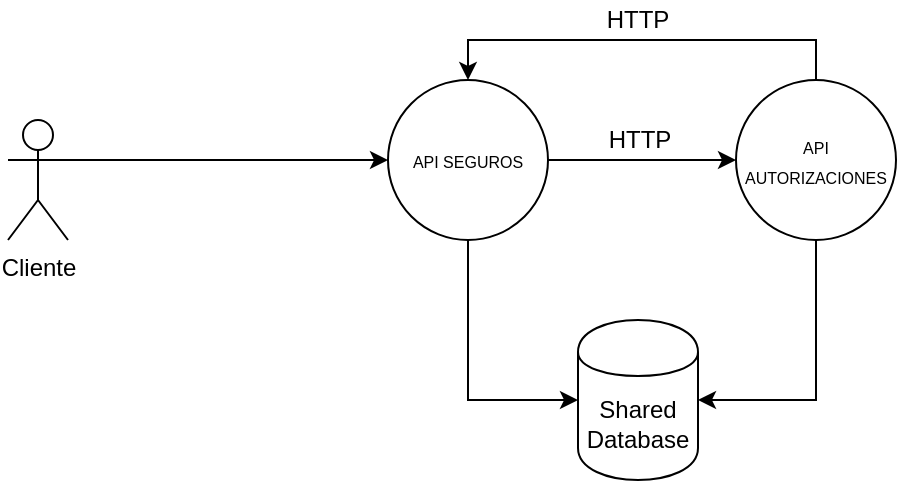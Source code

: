 <mxfile version="12.7.2" type="device"><diagram id="8zgJMJIMe3vgyKplozOZ" name="Page-1"><mxGraphModel dx="1038" dy="580" grid="1" gridSize="10" guides="1" tooltips="1" connect="1" arrows="1" fold="1" page="1" pageScale="1" pageWidth="850" pageHeight="1100" math="0" shadow="0"><root><mxCell id="0"/><mxCell id="1" parent="0"/><mxCell id="2U5Rf9obR_13toanb7y7-1" value="Shared Database" style="shape=cylinder;whiteSpace=wrap;html=1;boundedLbl=1;backgroundOutline=1;" vertex="1" parent="1"><mxGeometry x="395" y="200" width="60" height="80" as="geometry"/></mxCell><mxCell id="2U5Rf9obR_13toanb7y7-6" style="edgeStyle=orthogonalEdgeStyle;rounded=0;orthogonalLoop=1;jettySize=auto;html=1;exitX=1;exitY=0.333;exitDx=0;exitDy=0;exitPerimeter=0;entryX=0;entryY=0.5;entryDx=0;entryDy=0;" edge="1" parent="1" source="2U5Rf9obR_13toanb7y7-2" target="2U5Rf9obR_13toanb7y7-3"><mxGeometry relative="1" as="geometry"/></mxCell><mxCell id="2U5Rf9obR_13toanb7y7-2" value="Cliente" style="shape=umlActor;verticalLabelPosition=bottom;labelBackgroundColor=#ffffff;verticalAlign=top;html=1;outlineConnect=0;" vertex="1" parent="1"><mxGeometry x="110" y="100" width="30" height="60" as="geometry"/></mxCell><mxCell id="2U5Rf9obR_13toanb7y7-7" style="edgeStyle=orthogonalEdgeStyle;rounded=0;orthogonalLoop=1;jettySize=auto;html=1;exitX=1;exitY=0.5;exitDx=0;exitDy=0;" edge="1" parent="1" source="2U5Rf9obR_13toanb7y7-3" target="2U5Rf9obR_13toanb7y7-4"><mxGeometry relative="1" as="geometry"/></mxCell><mxCell id="2U5Rf9obR_13toanb7y7-8" style="edgeStyle=orthogonalEdgeStyle;rounded=0;orthogonalLoop=1;jettySize=auto;html=1;exitX=0.5;exitY=1;exitDx=0;exitDy=0;entryX=0;entryY=0.5;entryDx=0;entryDy=0;" edge="1" parent="1" source="2U5Rf9obR_13toanb7y7-3" target="2U5Rf9obR_13toanb7y7-1"><mxGeometry relative="1" as="geometry"/></mxCell><mxCell id="2U5Rf9obR_13toanb7y7-3" value="&lt;font style=&quot;font-size: 8px&quot;&gt;API SEGUROS&lt;/font&gt;" style="ellipse;whiteSpace=wrap;html=1;aspect=fixed;" vertex="1" parent="1"><mxGeometry x="300" y="80" width="80" height="80" as="geometry"/></mxCell><mxCell id="2U5Rf9obR_13toanb7y7-9" style="edgeStyle=orthogonalEdgeStyle;rounded=0;orthogonalLoop=1;jettySize=auto;html=1;exitX=0.5;exitY=1;exitDx=0;exitDy=0;entryX=1;entryY=0.5;entryDx=0;entryDy=0;" edge="1" parent="1" source="2U5Rf9obR_13toanb7y7-4" target="2U5Rf9obR_13toanb7y7-1"><mxGeometry relative="1" as="geometry"/></mxCell><mxCell id="2U5Rf9obR_13toanb7y7-11" style="edgeStyle=orthogonalEdgeStyle;rounded=0;orthogonalLoop=1;jettySize=auto;html=1;exitX=0.5;exitY=0;exitDx=0;exitDy=0;entryX=0.5;entryY=0;entryDx=0;entryDy=0;" edge="1" parent="1" source="2U5Rf9obR_13toanb7y7-4" target="2U5Rf9obR_13toanb7y7-3"><mxGeometry relative="1" as="geometry"/></mxCell><mxCell id="2U5Rf9obR_13toanb7y7-4" value="&lt;font style=&quot;font-size: 8px&quot;&gt;API AUTORIZACIONES&lt;/font&gt;" style="ellipse;whiteSpace=wrap;html=1;aspect=fixed;" vertex="1" parent="1"><mxGeometry x="474" y="80" width="80" height="80" as="geometry"/></mxCell><mxCell id="2U5Rf9obR_13toanb7y7-10" value="HTTP" style="text;html=1;strokeColor=none;fillColor=none;align=center;verticalAlign=middle;whiteSpace=wrap;rounded=0;" vertex="1" parent="1"><mxGeometry x="406" y="100" width="40" height="20" as="geometry"/></mxCell><mxCell id="2U5Rf9obR_13toanb7y7-12" value="HTTP" style="text;html=1;strokeColor=none;fillColor=none;align=center;verticalAlign=middle;whiteSpace=wrap;rounded=0;" vertex="1" parent="1"><mxGeometry x="405" y="40" width="40" height="20" as="geometry"/></mxCell></root></mxGraphModel></diagram></mxfile>